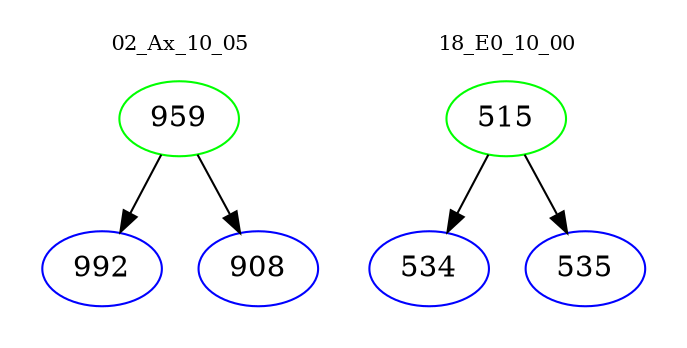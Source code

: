 digraph{
subgraph cluster_0 {
color = white
label = "02_Ax_10_05";
fontsize=10;
T0_959 [label="959", color="green"]
T0_959 -> T0_992 [color="black"]
T0_992 [label="992", color="blue"]
T0_959 -> T0_908 [color="black"]
T0_908 [label="908", color="blue"]
}
subgraph cluster_1 {
color = white
label = "18_E0_10_00";
fontsize=10;
T1_515 [label="515", color="green"]
T1_515 -> T1_534 [color="black"]
T1_534 [label="534", color="blue"]
T1_515 -> T1_535 [color="black"]
T1_535 [label="535", color="blue"]
}
}
